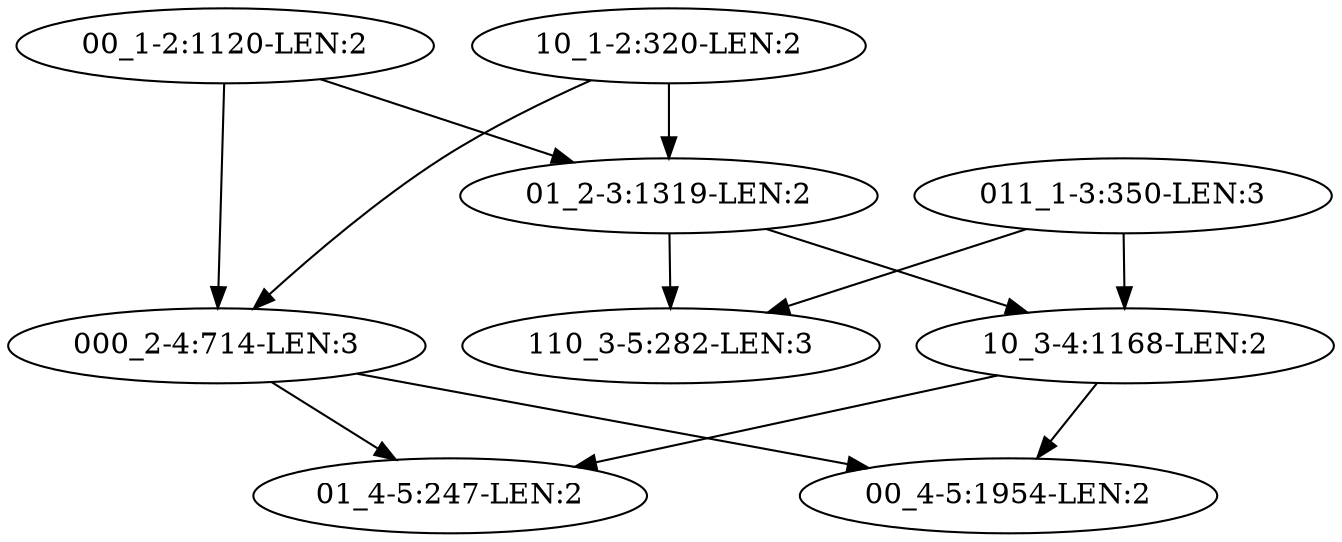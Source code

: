 digraph G {
    "000_2-4:714-LEN:3" -> "01_4-5:247-LEN:2";
    "000_2-4:714-LEN:3" -> "00_4-5:1954-LEN:2";
    "011_1-3:350-LEN:3" -> "110_3-5:282-LEN:3";
    "011_1-3:350-LEN:3" -> "10_3-4:1168-LEN:2";
    "00_1-2:1120-LEN:2" -> "000_2-4:714-LEN:3";
    "00_1-2:1120-LEN:2" -> "01_2-3:1319-LEN:2";
    "10_3-4:1168-LEN:2" -> "01_4-5:247-LEN:2";
    "10_3-4:1168-LEN:2" -> "00_4-5:1954-LEN:2";
    "01_2-3:1319-LEN:2" -> "110_3-5:282-LEN:3";
    "01_2-3:1319-LEN:2" -> "10_3-4:1168-LEN:2";
    "10_1-2:320-LEN:2" -> "000_2-4:714-LEN:3";
    "10_1-2:320-LEN:2" -> "01_2-3:1319-LEN:2";
}
